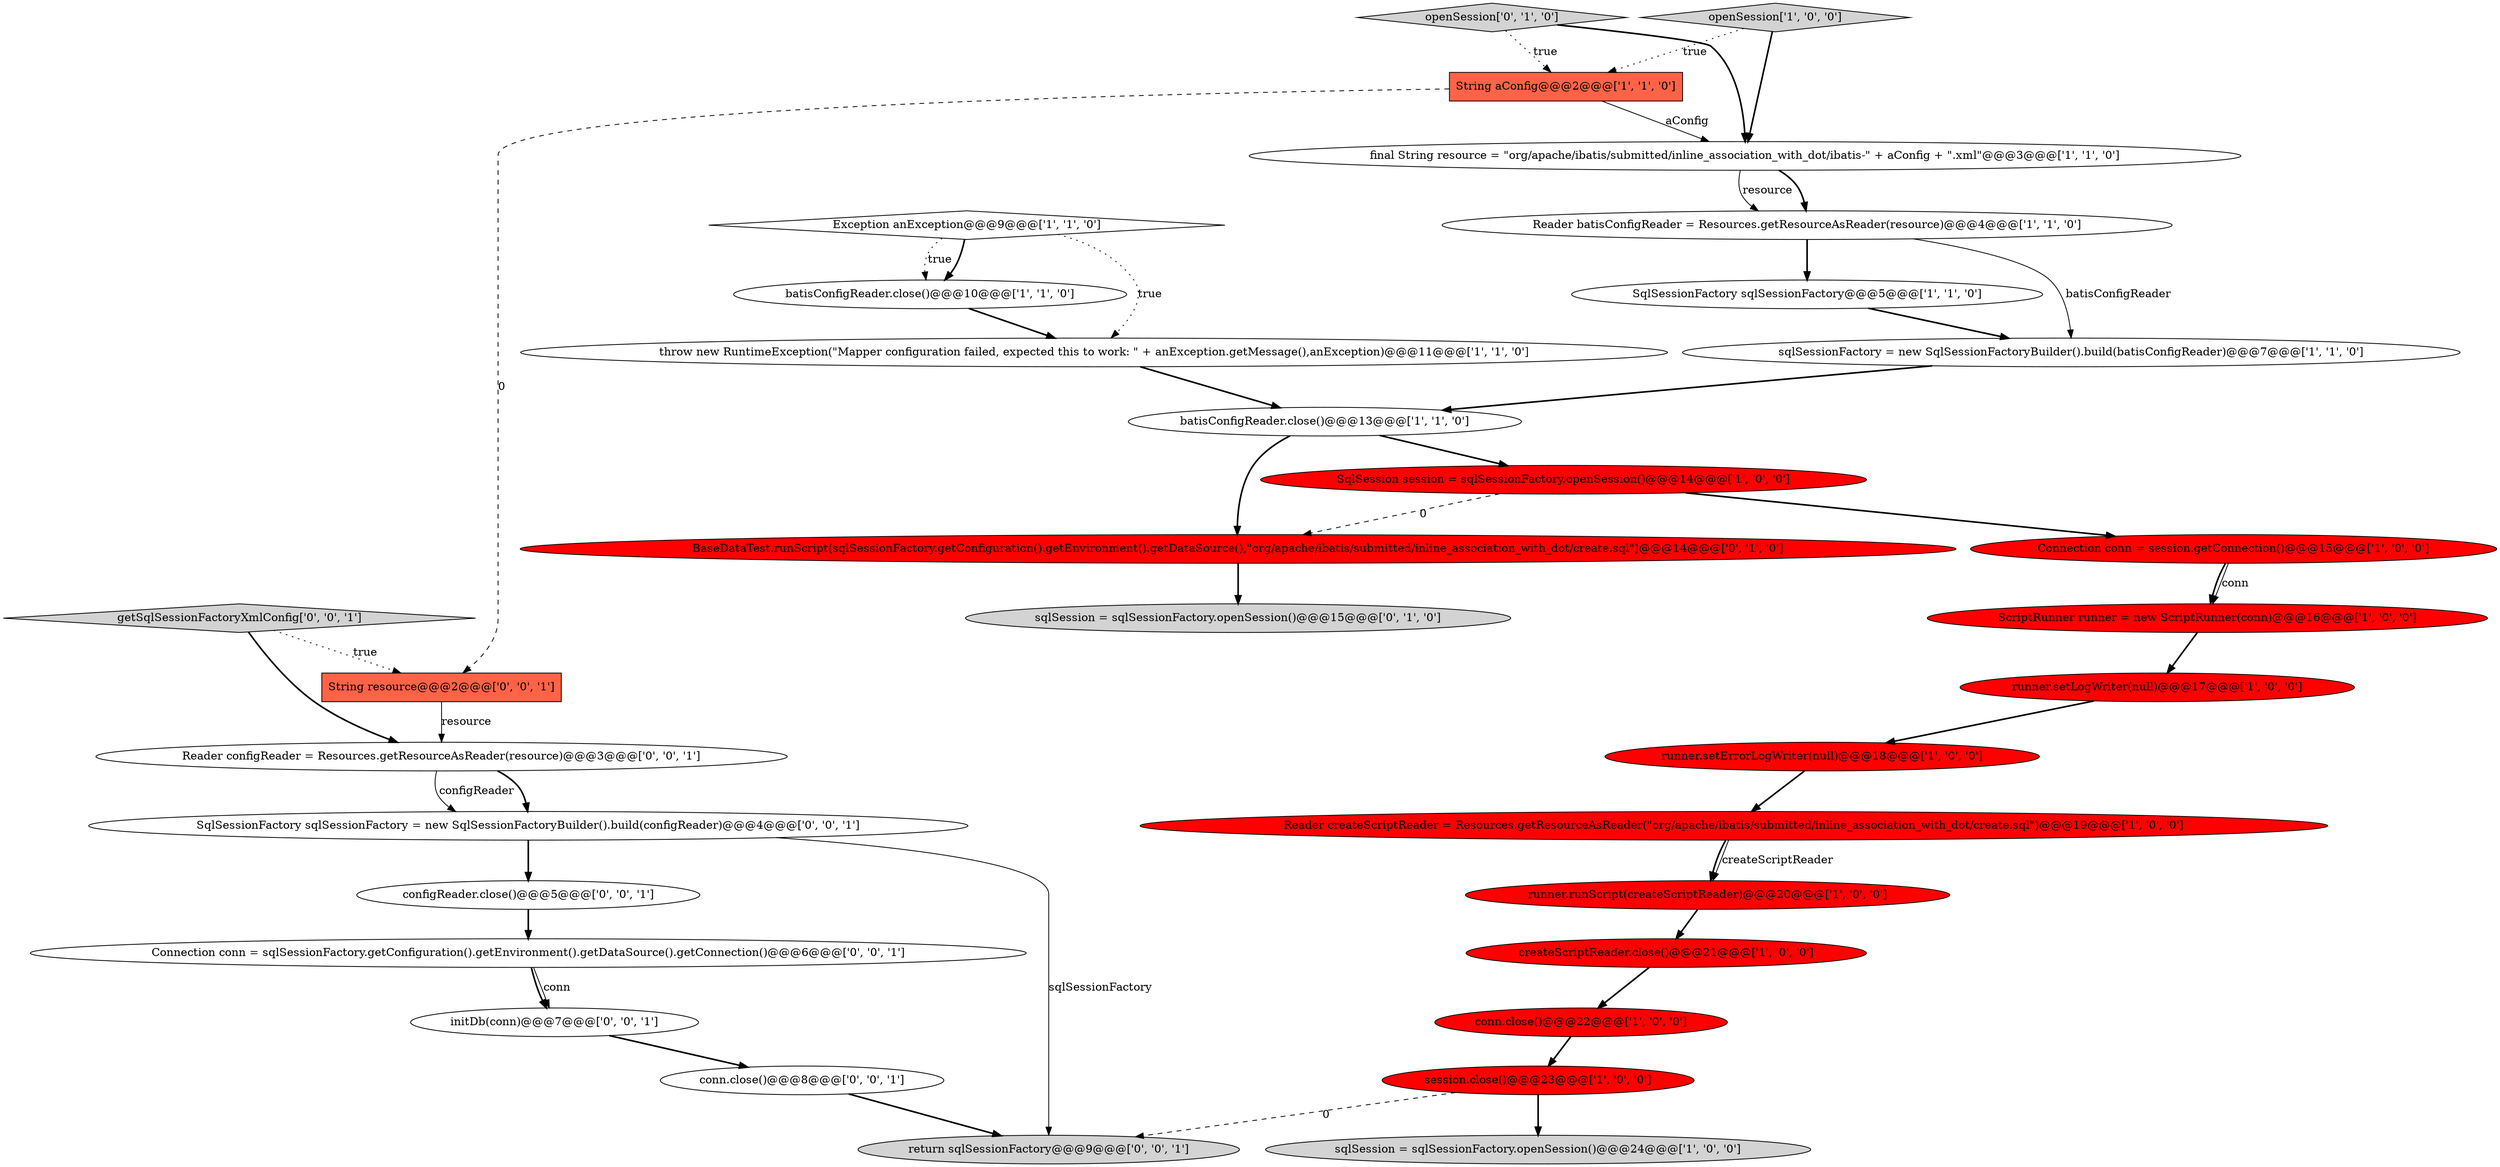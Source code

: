 digraph {
16 [style = filled, label = "SqlSessionFactory sqlSessionFactory@@@5@@@['1', '1', '0']", fillcolor = white, shape = ellipse image = "AAA0AAABBB1BBB"];
23 [style = filled, label = "openSession['0', '1', '0']", fillcolor = lightgray, shape = diamond image = "AAA0AAABBB2BBB"];
32 [style = filled, label = "String resource@@@2@@@['0', '0', '1']", fillcolor = tomato, shape = box image = "AAA0AAABBB3BBB"];
31 [style = filled, label = "initDb(conn)@@@7@@@['0', '0', '1']", fillcolor = white, shape = ellipse image = "AAA0AAABBB3BBB"];
7 [style = filled, label = "openSession['1', '0', '0']", fillcolor = lightgray, shape = diamond image = "AAA0AAABBB1BBB"];
21 [style = filled, label = "sqlSession = sqlSessionFactory.openSession()@@@15@@@['0', '1', '0']", fillcolor = lightgray, shape = ellipse image = "AAA0AAABBB2BBB"];
2 [style = filled, label = "runner.setErrorLogWriter(null)@@@18@@@['1', '0', '0']", fillcolor = red, shape = ellipse image = "AAA1AAABBB1BBB"];
24 [style = filled, label = "return sqlSessionFactory@@@9@@@['0', '0', '1']", fillcolor = lightgray, shape = ellipse image = "AAA0AAABBB3BBB"];
30 [style = filled, label = "Connection conn = sqlSessionFactory.getConfiguration().getEnvironment().getDataSource().getConnection()@@@6@@@['0', '0', '1']", fillcolor = white, shape = ellipse image = "AAA0AAABBB3BBB"];
12 [style = filled, label = "createScriptReader.close()@@@21@@@['1', '0', '0']", fillcolor = red, shape = ellipse image = "AAA1AAABBB1BBB"];
20 [style = filled, label = "runner.setLogWriter(null)@@@17@@@['1', '0', '0']", fillcolor = red, shape = ellipse image = "AAA1AAABBB1BBB"];
0 [style = filled, label = "String aConfig@@@2@@@['1', '1', '0']", fillcolor = tomato, shape = box image = "AAA0AAABBB1BBB"];
18 [style = filled, label = "Exception anException@@@9@@@['1', '1', '0']", fillcolor = white, shape = diamond image = "AAA0AAABBB1BBB"];
28 [style = filled, label = "getSqlSessionFactoryXmlConfig['0', '0', '1']", fillcolor = lightgray, shape = diamond image = "AAA0AAABBB3BBB"];
15 [style = filled, label = "Reader createScriptReader = Resources.getResourceAsReader(\"org/apache/ibatis/submitted/inline_association_with_dot/create.sql\")@@@19@@@['1', '0', '0']", fillcolor = red, shape = ellipse image = "AAA1AAABBB1BBB"];
17 [style = filled, label = "batisConfigReader.close()@@@10@@@['1', '1', '0']", fillcolor = white, shape = ellipse image = "AAA0AAABBB1BBB"];
29 [style = filled, label = "configReader.close()@@@5@@@['0', '0', '1']", fillcolor = white, shape = ellipse image = "AAA0AAABBB3BBB"];
8 [style = filled, label = "sqlSession = sqlSessionFactory.openSession()@@@24@@@['1', '0', '0']", fillcolor = lightgray, shape = ellipse image = "AAA0AAABBB1BBB"];
6 [style = filled, label = "Reader batisConfigReader = Resources.getResourceAsReader(resource)@@@4@@@['1', '1', '0']", fillcolor = white, shape = ellipse image = "AAA0AAABBB1BBB"];
5 [style = filled, label = "runner.runScript(createScriptReader)@@@20@@@['1', '0', '0']", fillcolor = red, shape = ellipse image = "AAA1AAABBB1BBB"];
27 [style = filled, label = "conn.close()@@@8@@@['0', '0', '1']", fillcolor = white, shape = ellipse image = "AAA0AAABBB3BBB"];
4 [style = filled, label = "sqlSessionFactory = new SqlSessionFactoryBuilder().build(batisConfigReader)@@@7@@@['1', '1', '0']", fillcolor = white, shape = ellipse image = "AAA0AAABBB1BBB"];
1 [style = filled, label = "ScriptRunner runner = new ScriptRunner(conn)@@@16@@@['1', '0', '0']", fillcolor = red, shape = ellipse image = "AAA1AAABBB1BBB"];
13 [style = filled, label = "conn.close()@@@22@@@['1', '0', '0']", fillcolor = red, shape = ellipse image = "AAA1AAABBB1BBB"];
10 [style = filled, label = "Connection conn = session.getConnection()@@@15@@@['1', '0', '0']", fillcolor = red, shape = ellipse image = "AAA1AAABBB1BBB"];
22 [style = filled, label = "BaseDataTest.runScript(sqlSessionFactory.getConfiguration().getEnvironment().getDataSource(),\"org/apache/ibatis/submitted/inline_association_with_dot/create.sql\")@@@14@@@['0', '1', '0']", fillcolor = red, shape = ellipse image = "AAA1AAABBB2BBB"];
19 [style = filled, label = "throw new RuntimeException(\"Mapper configuration failed, expected this to work: \" + anException.getMessage(),anException)@@@11@@@['1', '1', '0']", fillcolor = white, shape = ellipse image = "AAA0AAABBB1BBB"];
14 [style = filled, label = "session.close()@@@23@@@['1', '0', '0']", fillcolor = red, shape = ellipse image = "AAA1AAABBB1BBB"];
3 [style = filled, label = "SqlSession session = sqlSessionFactory.openSession()@@@14@@@['1', '0', '0']", fillcolor = red, shape = ellipse image = "AAA1AAABBB1BBB"];
25 [style = filled, label = "Reader configReader = Resources.getResourceAsReader(resource)@@@3@@@['0', '0', '1']", fillcolor = white, shape = ellipse image = "AAA0AAABBB3BBB"];
9 [style = filled, label = "batisConfigReader.close()@@@13@@@['1', '1', '0']", fillcolor = white, shape = ellipse image = "AAA0AAABBB1BBB"];
26 [style = filled, label = "SqlSessionFactory sqlSessionFactory = new SqlSessionFactoryBuilder().build(configReader)@@@4@@@['0', '0', '1']", fillcolor = white, shape = ellipse image = "AAA0AAABBB3BBB"];
11 [style = filled, label = "final String resource = \"org/apache/ibatis/submitted/inline_association_with_dot/ibatis-\" + aConfig + \".xml\"@@@3@@@['1', '1', '0']", fillcolor = white, shape = ellipse image = "AAA0AAABBB1BBB"];
9->22 [style = bold, label=""];
14->24 [style = dashed, label="0"];
4->9 [style = bold, label=""];
7->11 [style = bold, label=""];
29->30 [style = bold, label=""];
26->29 [style = bold, label=""];
11->6 [style = bold, label=""];
0->32 [style = dashed, label="0"];
18->19 [style = dotted, label="true"];
22->21 [style = bold, label=""];
18->17 [style = bold, label=""];
1->20 [style = bold, label=""];
6->4 [style = solid, label="batisConfigReader"];
3->22 [style = dashed, label="0"];
7->0 [style = dotted, label="true"];
30->31 [style = solid, label="conn"];
0->11 [style = solid, label="aConfig"];
17->19 [style = bold, label=""];
32->25 [style = solid, label="resource"];
15->5 [style = bold, label=""];
20->2 [style = bold, label=""];
3->10 [style = bold, label=""];
12->13 [style = bold, label=""];
28->32 [style = dotted, label="true"];
31->27 [style = bold, label=""];
19->9 [style = bold, label=""];
5->12 [style = bold, label=""];
6->16 [style = bold, label=""];
15->5 [style = solid, label="createScriptReader"];
30->31 [style = bold, label=""];
2->15 [style = bold, label=""];
25->26 [style = bold, label=""];
10->1 [style = solid, label="conn"];
28->25 [style = bold, label=""];
9->3 [style = bold, label=""];
11->6 [style = solid, label="resource"];
25->26 [style = solid, label="configReader"];
27->24 [style = bold, label=""];
14->8 [style = bold, label=""];
18->17 [style = dotted, label="true"];
16->4 [style = bold, label=""];
26->24 [style = solid, label="sqlSessionFactory"];
23->11 [style = bold, label=""];
10->1 [style = bold, label=""];
13->14 [style = bold, label=""];
23->0 [style = dotted, label="true"];
}
